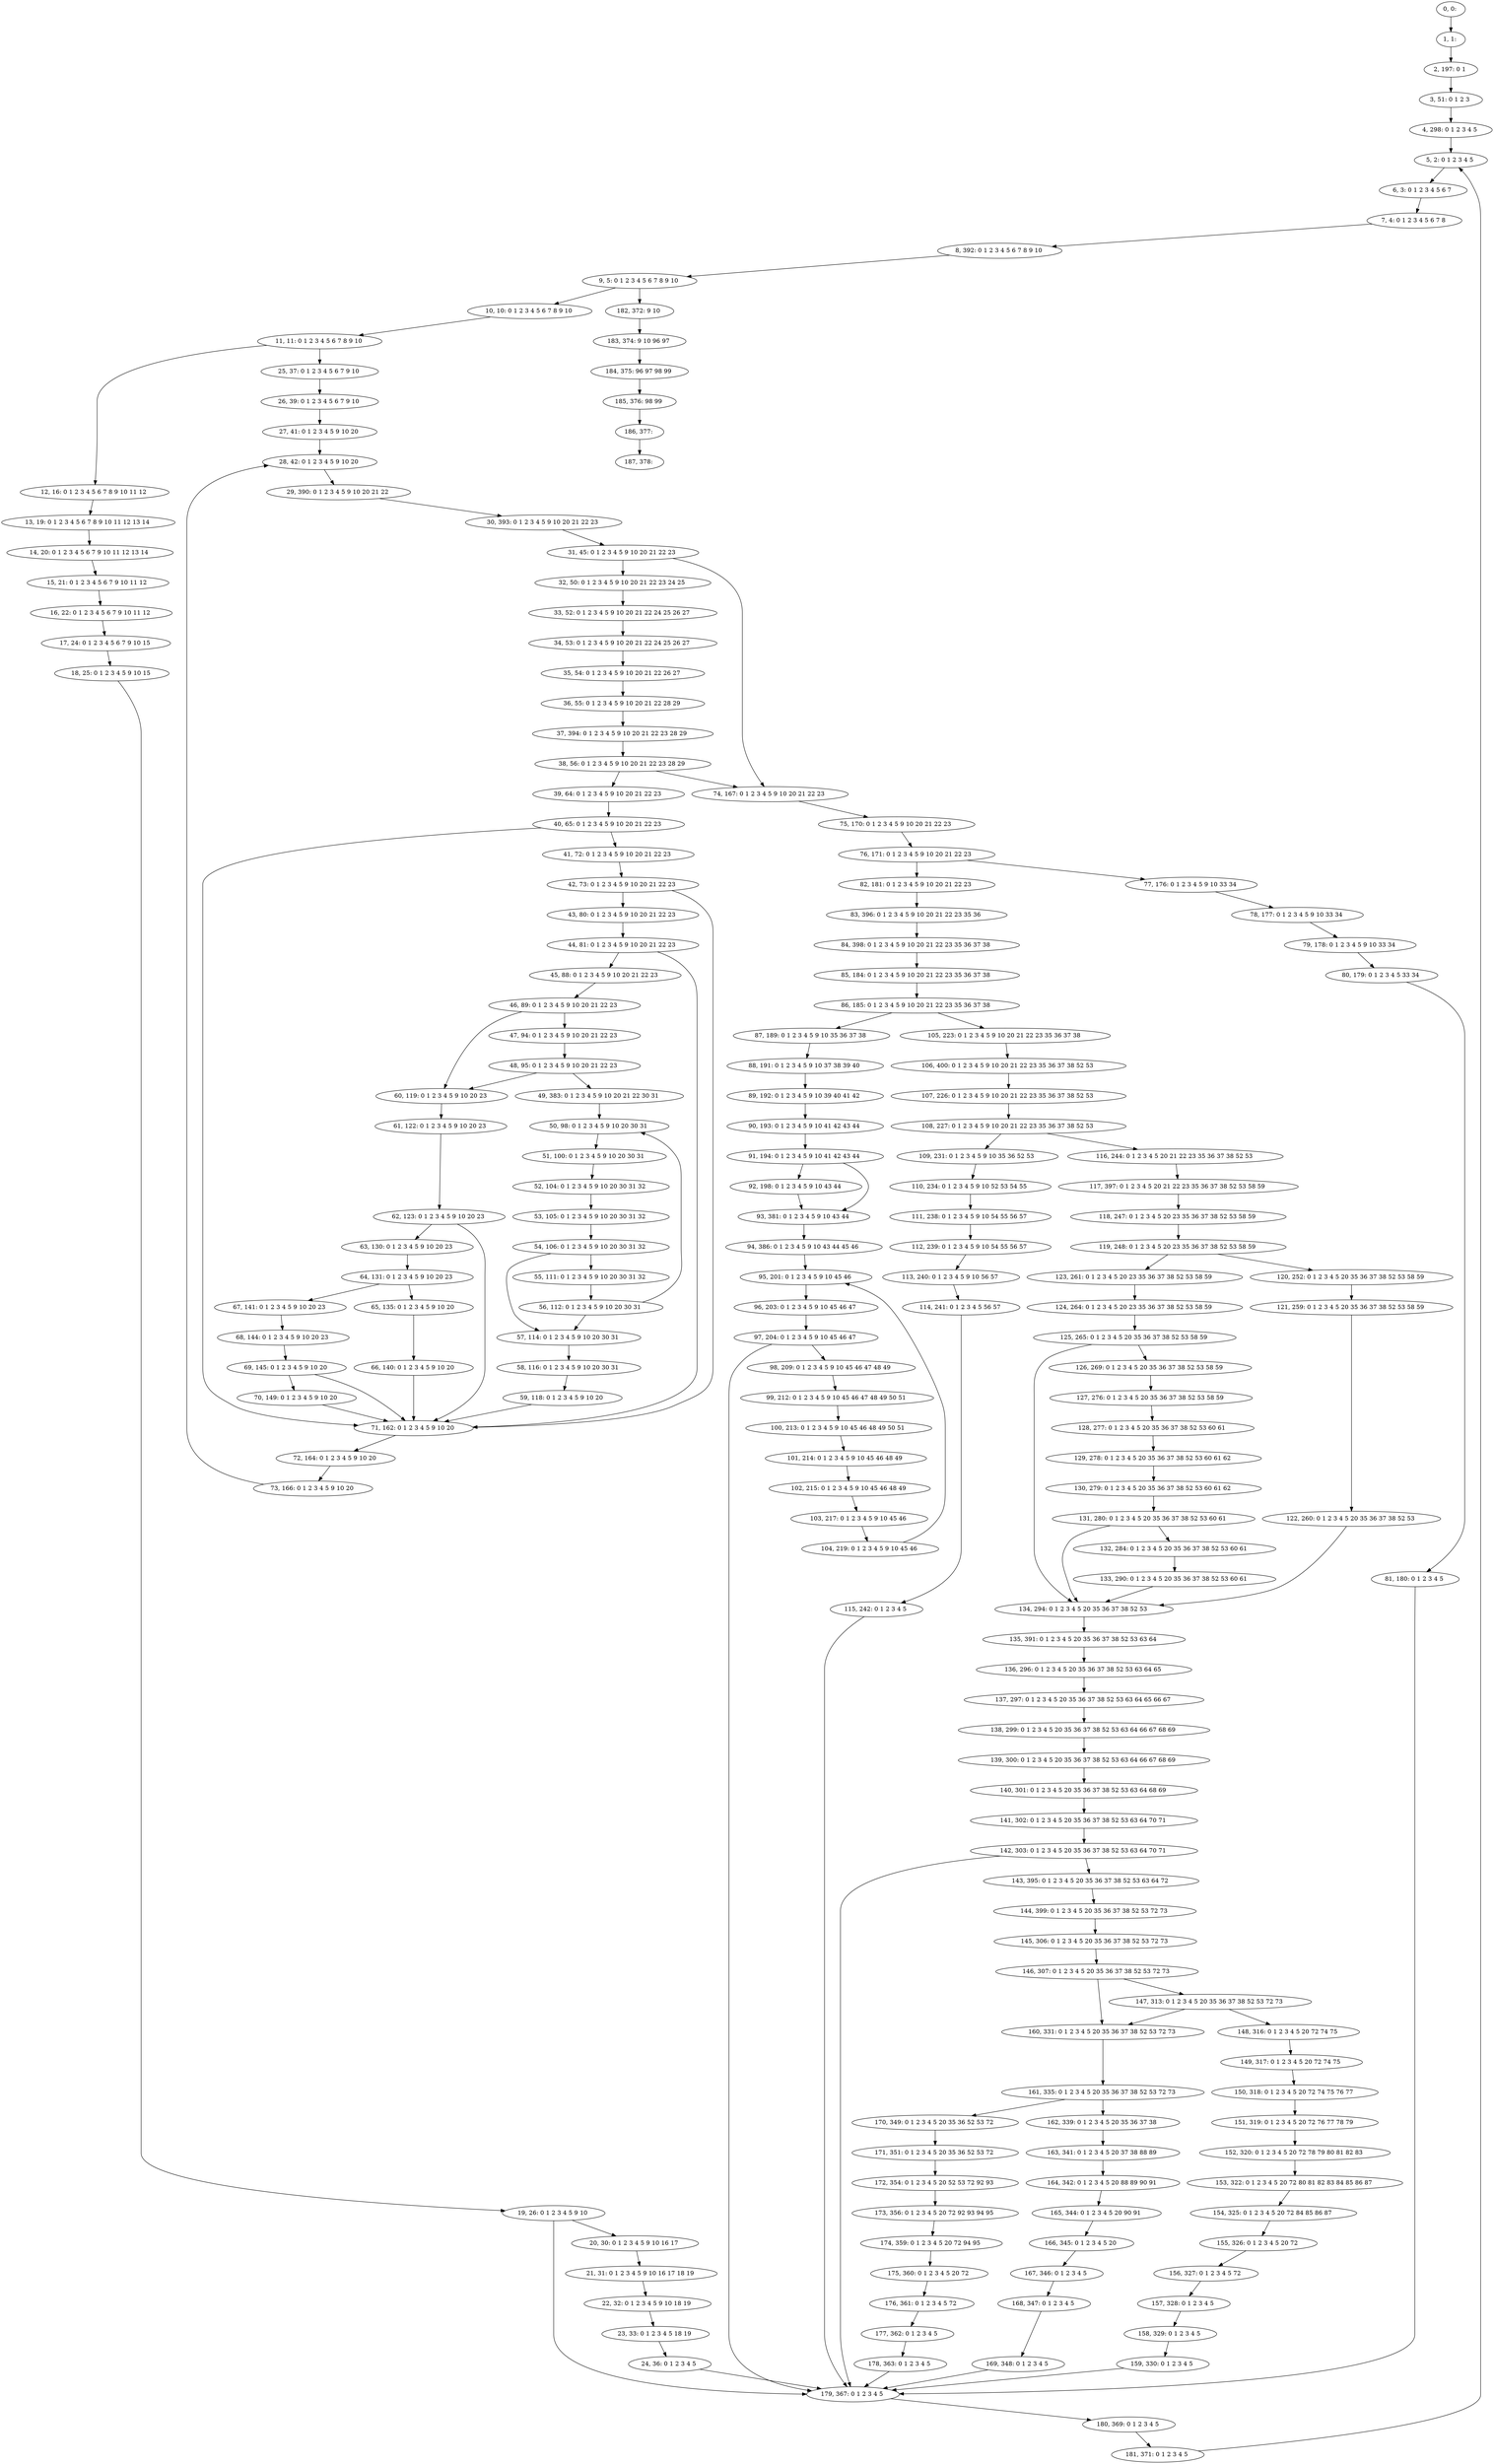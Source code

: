 digraph G {
0[label="0, 0: "];
1[label="1, 1: "];
2[label="2, 197: 0 1 "];
3[label="3, 51: 0 1 2 3 "];
4[label="4, 298: 0 1 2 3 4 5 "];
5[label="5, 2: 0 1 2 3 4 5 "];
6[label="6, 3: 0 1 2 3 4 5 6 7 "];
7[label="7, 4: 0 1 2 3 4 5 6 7 8 "];
8[label="8, 392: 0 1 2 3 4 5 6 7 8 9 10 "];
9[label="9, 5: 0 1 2 3 4 5 6 7 8 9 10 "];
10[label="10, 10: 0 1 2 3 4 5 6 7 8 9 10 "];
11[label="11, 11: 0 1 2 3 4 5 6 7 8 9 10 "];
12[label="12, 16: 0 1 2 3 4 5 6 7 8 9 10 11 12 "];
13[label="13, 19: 0 1 2 3 4 5 6 7 8 9 10 11 12 13 14 "];
14[label="14, 20: 0 1 2 3 4 5 6 7 9 10 11 12 13 14 "];
15[label="15, 21: 0 1 2 3 4 5 6 7 9 10 11 12 "];
16[label="16, 22: 0 1 2 3 4 5 6 7 9 10 11 12 "];
17[label="17, 24: 0 1 2 3 4 5 6 7 9 10 15 "];
18[label="18, 25: 0 1 2 3 4 5 9 10 15 "];
19[label="19, 26: 0 1 2 3 4 5 9 10 "];
20[label="20, 30: 0 1 2 3 4 5 9 10 16 17 "];
21[label="21, 31: 0 1 2 3 4 5 9 10 16 17 18 19 "];
22[label="22, 32: 0 1 2 3 4 5 9 10 18 19 "];
23[label="23, 33: 0 1 2 3 4 5 18 19 "];
24[label="24, 36: 0 1 2 3 4 5 "];
25[label="25, 37: 0 1 2 3 4 5 6 7 9 10 "];
26[label="26, 39: 0 1 2 3 4 5 6 7 9 10 "];
27[label="27, 41: 0 1 2 3 4 5 9 10 20 "];
28[label="28, 42: 0 1 2 3 4 5 9 10 20 "];
29[label="29, 390: 0 1 2 3 4 5 9 10 20 21 22 "];
30[label="30, 393: 0 1 2 3 4 5 9 10 20 21 22 23 "];
31[label="31, 45: 0 1 2 3 4 5 9 10 20 21 22 23 "];
32[label="32, 50: 0 1 2 3 4 5 9 10 20 21 22 23 24 25 "];
33[label="33, 52: 0 1 2 3 4 5 9 10 20 21 22 24 25 26 27 "];
34[label="34, 53: 0 1 2 3 4 5 9 10 20 21 22 24 25 26 27 "];
35[label="35, 54: 0 1 2 3 4 5 9 10 20 21 22 26 27 "];
36[label="36, 55: 0 1 2 3 4 5 9 10 20 21 22 28 29 "];
37[label="37, 394: 0 1 2 3 4 5 9 10 20 21 22 23 28 29 "];
38[label="38, 56: 0 1 2 3 4 5 9 10 20 21 22 23 28 29 "];
39[label="39, 64: 0 1 2 3 4 5 9 10 20 21 22 23 "];
40[label="40, 65: 0 1 2 3 4 5 9 10 20 21 22 23 "];
41[label="41, 72: 0 1 2 3 4 5 9 10 20 21 22 23 "];
42[label="42, 73: 0 1 2 3 4 5 9 10 20 21 22 23 "];
43[label="43, 80: 0 1 2 3 4 5 9 10 20 21 22 23 "];
44[label="44, 81: 0 1 2 3 4 5 9 10 20 21 22 23 "];
45[label="45, 88: 0 1 2 3 4 5 9 10 20 21 22 23 "];
46[label="46, 89: 0 1 2 3 4 5 9 10 20 21 22 23 "];
47[label="47, 94: 0 1 2 3 4 5 9 10 20 21 22 23 "];
48[label="48, 95: 0 1 2 3 4 5 9 10 20 21 22 23 "];
49[label="49, 383: 0 1 2 3 4 5 9 10 20 21 22 30 31 "];
50[label="50, 98: 0 1 2 3 4 5 9 10 20 30 31 "];
51[label="51, 100: 0 1 2 3 4 5 9 10 20 30 31 "];
52[label="52, 104: 0 1 2 3 4 5 9 10 20 30 31 32 "];
53[label="53, 105: 0 1 2 3 4 5 9 10 20 30 31 32 "];
54[label="54, 106: 0 1 2 3 4 5 9 10 20 30 31 32 "];
55[label="55, 111: 0 1 2 3 4 5 9 10 20 30 31 32 "];
56[label="56, 112: 0 1 2 3 4 5 9 10 20 30 31 "];
57[label="57, 114: 0 1 2 3 4 5 9 10 20 30 31 "];
58[label="58, 116: 0 1 2 3 4 5 9 10 20 30 31 "];
59[label="59, 118: 0 1 2 3 4 5 9 10 20 "];
60[label="60, 119: 0 1 2 3 4 5 9 10 20 23 "];
61[label="61, 122: 0 1 2 3 4 5 9 10 20 23 "];
62[label="62, 123: 0 1 2 3 4 5 9 10 20 23 "];
63[label="63, 130: 0 1 2 3 4 5 9 10 20 23 "];
64[label="64, 131: 0 1 2 3 4 5 9 10 20 23 "];
65[label="65, 135: 0 1 2 3 4 5 9 10 20 "];
66[label="66, 140: 0 1 2 3 4 5 9 10 20 "];
67[label="67, 141: 0 1 2 3 4 5 9 10 20 23 "];
68[label="68, 144: 0 1 2 3 4 5 9 10 20 23 "];
69[label="69, 145: 0 1 2 3 4 5 9 10 20 "];
70[label="70, 149: 0 1 2 3 4 5 9 10 20 "];
71[label="71, 162: 0 1 2 3 4 5 9 10 20 "];
72[label="72, 164: 0 1 2 3 4 5 9 10 20 "];
73[label="73, 166: 0 1 2 3 4 5 9 10 20 "];
74[label="74, 167: 0 1 2 3 4 5 9 10 20 21 22 23 "];
75[label="75, 170: 0 1 2 3 4 5 9 10 20 21 22 23 "];
76[label="76, 171: 0 1 2 3 4 5 9 10 20 21 22 23 "];
77[label="77, 176: 0 1 2 3 4 5 9 10 33 34 "];
78[label="78, 177: 0 1 2 3 4 5 9 10 33 34 "];
79[label="79, 178: 0 1 2 3 4 5 9 10 33 34 "];
80[label="80, 179: 0 1 2 3 4 5 33 34 "];
81[label="81, 180: 0 1 2 3 4 5 "];
82[label="82, 181: 0 1 2 3 4 5 9 10 20 21 22 23 "];
83[label="83, 396: 0 1 2 3 4 5 9 10 20 21 22 23 35 36 "];
84[label="84, 398: 0 1 2 3 4 5 9 10 20 21 22 23 35 36 37 38 "];
85[label="85, 184: 0 1 2 3 4 5 9 10 20 21 22 23 35 36 37 38 "];
86[label="86, 185: 0 1 2 3 4 5 9 10 20 21 22 23 35 36 37 38 "];
87[label="87, 189: 0 1 2 3 4 5 9 10 35 36 37 38 "];
88[label="88, 191: 0 1 2 3 4 5 9 10 37 38 39 40 "];
89[label="89, 192: 0 1 2 3 4 5 9 10 39 40 41 42 "];
90[label="90, 193: 0 1 2 3 4 5 9 10 41 42 43 44 "];
91[label="91, 194: 0 1 2 3 4 5 9 10 41 42 43 44 "];
92[label="92, 198: 0 1 2 3 4 5 9 10 43 44 "];
93[label="93, 381: 0 1 2 3 4 5 9 10 43 44 "];
94[label="94, 386: 0 1 2 3 4 5 9 10 43 44 45 46 "];
95[label="95, 201: 0 1 2 3 4 5 9 10 45 46 "];
96[label="96, 203: 0 1 2 3 4 5 9 10 45 46 47 "];
97[label="97, 204: 0 1 2 3 4 5 9 10 45 46 47 "];
98[label="98, 209: 0 1 2 3 4 5 9 10 45 46 47 48 49 "];
99[label="99, 212: 0 1 2 3 4 5 9 10 45 46 47 48 49 50 51 "];
100[label="100, 213: 0 1 2 3 4 5 9 10 45 46 48 49 50 51 "];
101[label="101, 214: 0 1 2 3 4 5 9 10 45 46 48 49 "];
102[label="102, 215: 0 1 2 3 4 5 9 10 45 46 48 49 "];
103[label="103, 217: 0 1 2 3 4 5 9 10 45 46 "];
104[label="104, 219: 0 1 2 3 4 5 9 10 45 46 "];
105[label="105, 223: 0 1 2 3 4 5 9 10 20 21 22 23 35 36 37 38 "];
106[label="106, 400: 0 1 2 3 4 5 9 10 20 21 22 23 35 36 37 38 52 53 "];
107[label="107, 226: 0 1 2 3 4 5 9 10 20 21 22 23 35 36 37 38 52 53 "];
108[label="108, 227: 0 1 2 3 4 5 9 10 20 21 22 23 35 36 37 38 52 53 "];
109[label="109, 231: 0 1 2 3 4 5 9 10 35 36 52 53 "];
110[label="110, 234: 0 1 2 3 4 5 9 10 52 53 54 55 "];
111[label="111, 238: 0 1 2 3 4 5 9 10 54 55 56 57 "];
112[label="112, 239: 0 1 2 3 4 5 9 10 54 55 56 57 "];
113[label="113, 240: 0 1 2 3 4 5 9 10 56 57 "];
114[label="114, 241: 0 1 2 3 4 5 56 57 "];
115[label="115, 242: 0 1 2 3 4 5 "];
116[label="116, 244: 0 1 2 3 4 5 20 21 22 23 35 36 37 38 52 53 "];
117[label="117, 397: 0 1 2 3 4 5 20 21 22 23 35 36 37 38 52 53 58 59 "];
118[label="118, 247: 0 1 2 3 4 5 20 23 35 36 37 38 52 53 58 59 "];
119[label="119, 248: 0 1 2 3 4 5 20 23 35 36 37 38 52 53 58 59 "];
120[label="120, 252: 0 1 2 3 4 5 20 35 36 37 38 52 53 58 59 "];
121[label="121, 259: 0 1 2 3 4 5 20 35 36 37 38 52 53 58 59 "];
122[label="122, 260: 0 1 2 3 4 5 20 35 36 37 38 52 53 "];
123[label="123, 261: 0 1 2 3 4 5 20 23 35 36 37 38 52 53 58 59 "];
124[label="124, 264: 0 1 2 3 4 5 20 23 35 36 37 38 52 53 58 59 "];
125[label="125, 265: 0 1 2 3 4 5 20 35 36 37 38 52 53 58 59 "];
126[label="126, 269: 0 1 2 3 4 5 20 35 36 37 38 52 53 58 59 "];
127[label="127, 276: 0 1 2 3 4 5 20 35 36 37 38 52 53 58 59 "];
128[label="128, 277: 0 1 2 3 4 5 20 35 36 37 38 52 53 60 61 "];
129[label="129, 278: 0 1 2 3 4 5 20 35 36 37 38 52 53 60 61 62 "];
130[label="130, 279: 0 1 2 3 4 5 20 35 36 37 38 52 53 60 61 62 "];
131[label="131, 280: 0 1 2 3 4 5 20 35 36 37 38 52 53 60 61 "];
132[label="132, 284: 0 1 2 3 4 5 20 35 36 37 38 52 53 60 61 "];
133[label="133, 290: 0 1 2 3 4 5 20 35 36 37 38 52 53 60 61 "];
134[label="134, 294: 0 1 2 3 4 5 20 35 36 37 38 52 53 "];
135[label="135, 391: 0 1 2 3 4 5 20 35 36 37 38 52 53 63 64 "];
136[label="136, 296: 0 1 2 3 4 5 20 35 36 37 38 52 53 63 64 65 "];
137[label="137, 297: 0 1 2 3 4 5 20 35 36 37 38 52 53 63 64 65 66 67 "];
138[label="138, 299: 0 1 2 3 4 5 20 35 36 37 38 52 53 63 64 66 67 68 69 "];
139[label="139, 300: 0 1 2 3 4 5 20 35 36 37 38 52 53 63 64 66 67 68 69 "];
140[label="140, 301: 0 1 2 3 4 5 20 35 36 37 38 52 53 63 64 68 69 "];
141[label="141, 302: 0 1 2 3 4 5 20 35 36 37 38 52 53 63 64 70 71 "];
142[label="142, 303: 0 1 2 3 4 5 20 35 36 37 38 52 53 63 64 70 71 "];
143[label="143, 395: 0 1 2 3 4 5 20 35 36 37 38 52 53 63 64 72 "];
144[label="144, 399: 0 1 2 3 4 5 20 35 36 37 38 52 53 72 73 "];
145[label="145, 306: 0 1 2 3 4 5 20 35 36 37 38 52 53 72 73 "];
146[label="146, 307: 0 1 2 3 4 5 20 35 36 37 38 52 53 72 73 "];
147[label="147, 313: 0 1 2 3 4 5 20 35 36 37 38 52 53 72 73 "];
148[label="148, 316: 0 1 2 3 4 5 20 72 74 75 "];
149[label="149, 317: 0 1 2 3 4 5 20 72 74 75 "];
150[label="150, 318: 0 1 2 3 4 5 20 72 74 75 76 77 "];
151[label="151, 319: 0 1 2 3 4 5 20 72 76 77 78 79 "];
152[label="152, 320: 0 1 2 3 4 5 20 72 78 79 80 81 82 83 "];
153[label="153, 322: 0 1 2 3 4 5 20 72 80 81 82 83 84 85 86 87 "];
154[label="154, 325: 0 1 2 3 4 5 20 72 84 85 86 87 "];
155[label="155, 326: 0 1 2 3 4 5 20 72 "];
156[label="156, 327: 0 1 2 3 4 5 72 "];
157[label="157, 328: 0 1 2 3 4 5 "];
158[label="158, 329: 0 1 2 3 4 5 "];
159[label="159, 330: 0 1 2 3 4 5 "];
160[label="160, 331: 0 1 2 3 4 5 20 35 36 37 38 52 53 72 73 "];
161[label="161, 335: 0 1 2 3 4 5 20 35 36 37 38 52 53 72 73 "];
162[label="162, 339: 0 1 2 3 4 5 20 35 36 37 38 "];
163[label="163, 341: 0 1 2 3 4 5 20 37 38 88 89 "];
164[label="164, 342: 0 1 2 3 4 5 20 88 89 90 91 "];
165[label="165, 344: 0 1 2 3 4 5 20 90 91 "];
166[label="166, 345: 0 1 2 3 4 5 20 "];
167[label="167, 346: 0 1 2 3 4 5 "];
168[label="168, 347: 0 1 2 3 4 5 "];
169[label="169, 348: 0 1 2 3 4 5 "];
170[label="170, 349: 0 1 2 3 4 5 20 35 36 52 53 72 "];
171[label="171, 351: 0 1 2 3 4 5 20 35 36 52 53 72 "];
172[label="172, 354: 0 1 2 3 4 5 20 52 53 72 92 93 "];
173[label="173, 356: 0 1 2 3 4 5 20 72 92 93 94 95 "];
174[label="174, 359: 0 1 2 3 4 5 20 72 94 95 "];
175[label="175, 360: 0 1 2 3 4 5 20 72 "];
176[label="176, 361: 0 1 2 3 4 5 72 "];
177[label="177, 362: 0 1 2 3 4 5 "];
178[label="178, 363: 0 1 2 3 4 5 "];
179[label="179, 367: 0 1 2 3 4 5 "];
180[label="180, 369: 0 1 2 3 4 5 "];
181[label="181, 371: 0 1 2 3 4 5 "];
182[label="182, 372: 9 10 "];
183[label="183, 374: 9 10 96 97 "];
184[label="184, 375: 96 97 98 99 "];
185[label="185, 376: 98 99 "];
186[label="186, 377: "];
187[label="187, 378: "];
0->1 ;
1->2 ;
2->3 ;
3->4 ;
4->5 ;
5->6 ;
6->7 ;
7->8 ;
8->9 ;
9->10 ;
9->182 ;
10->11 ;
11->12 ;
11->25 ;
12->13 ;
13->14 ;
14->15 ;
15->16 ;
16->17 ;
17->18 ;
18->19 ;
19->20 ;
19->179 ;
20->21 ;
21->22 ;
22->23 ;
23->24 ;
24->179 ;
25->26 ;
26->27 ;
27->28 ;
28->29 ;
29->30 ;
30->31 ;
31->32 ;
31->74 ;
32->33 ;
33->34 ;
34->35 ;
35->36 ;
36->37 ;
37->38 ;
38->39 ;
38->74 ;
39->40 ;
40->41 ;
40->71 ;
41->42 ;
42->43 ;
42->71 ;
43->44 ;
44->45 ;
44->71 ;
45->46 ;
46->47 ;
46->60 ;
47->48 ;
48->49 ;
48->60 ;
49->50 ;
50->51 ;
51->52 ;
52->53 ;
53->54 ;
54->55 ;
54->57 ;
55->56 ;
56->57 ;
56->50 ;
57->58 ;
58->59 ;
59->71 ;
60->61 ;
61->62 ;
62->63 ;
62->71 ;
63->64 ;
64->65 ;
64->67 ;
65->66 ;
66->71 ;
67->68 ;
68->69 ;
69->70 ;
69->71 ;
70->71 ;
71->72 ;
72->73 ;
73->28 ;
74->75 ;
75->76 ;
76->77 ;
76->82 ;
77->78 ;
78->79 ;
79->80 ;
80->81 ;
81->179 ;
82->83 ;
83->84 ;
84->85 ;
85->86 ;
86->87 ;
86->105 ;
87->88 ;
88->89 ;
89->90 ;
90->91 ;
91->92 ;
91->93 ;
92->93 ;
93->94 ;
94->95 ;
95->96 ;
96->97 ;
97->98 ;
97->179 ;
98->99 ;
99->100 ;
100->101 ;
101->102 ;
102->103 ;
103->104 ;
104->95 ;
105->106 ;
106->107 ;
107->108 ;
108->109 ;
108->116 ;
109->110 ;
110->111 ;
111->112 ;
112->113 ;
113->114 ;
114->115 ;
115->179 ;
116->117 ;
117->118 ;
118->119 ;
119->120 ;
119->123 ;
120->121 ;
121->122 ;
122->134 ;
123->124 ;
124->125 ;
125->126 ;
125->134 ;
126->127 ;
127->128 ;
128->129 ;
129->130 ;
130->131 ;
131->132 ;
131->134 ;
132->133 ;
133->134 ;
134->135 ;
135->136 ;
136->137 ;
137->138 ;
138->139 ;
139->140 ;
140->141 ;
141->142 ;
142->143 ;
142->179 ;
143->144 ;
144->145 ;
145->146 ;
146->147 ;
146->160 ;
147->148 ;
147->160 ;
148->149 ;
149->150 ;
150->151 ;
151->152 ;
152->153 ;
153->154 ;
154->155 ;
155->156 ;
156->157 ;
157->158 ;
158->159 ;
159->179 ;
160->161 ;
161->162 ;
161->170 ;
162->163 ;
163->164 ;
164->165 ;
165->166 ;
166->167 ;
167->168 ;
168->169 ;
169->179 ;
170->171 ;
171->172 ;
172->173 ;
173->174 ;
174->175 ;
175->176 ;
176->177 ;
177->178 ;
178->179 ;
179->180 ;
180->181 ;
181->5 ;
182->183 ;
183->184 ;
184->185 ;
185->186 ;
186->187 ;
}
